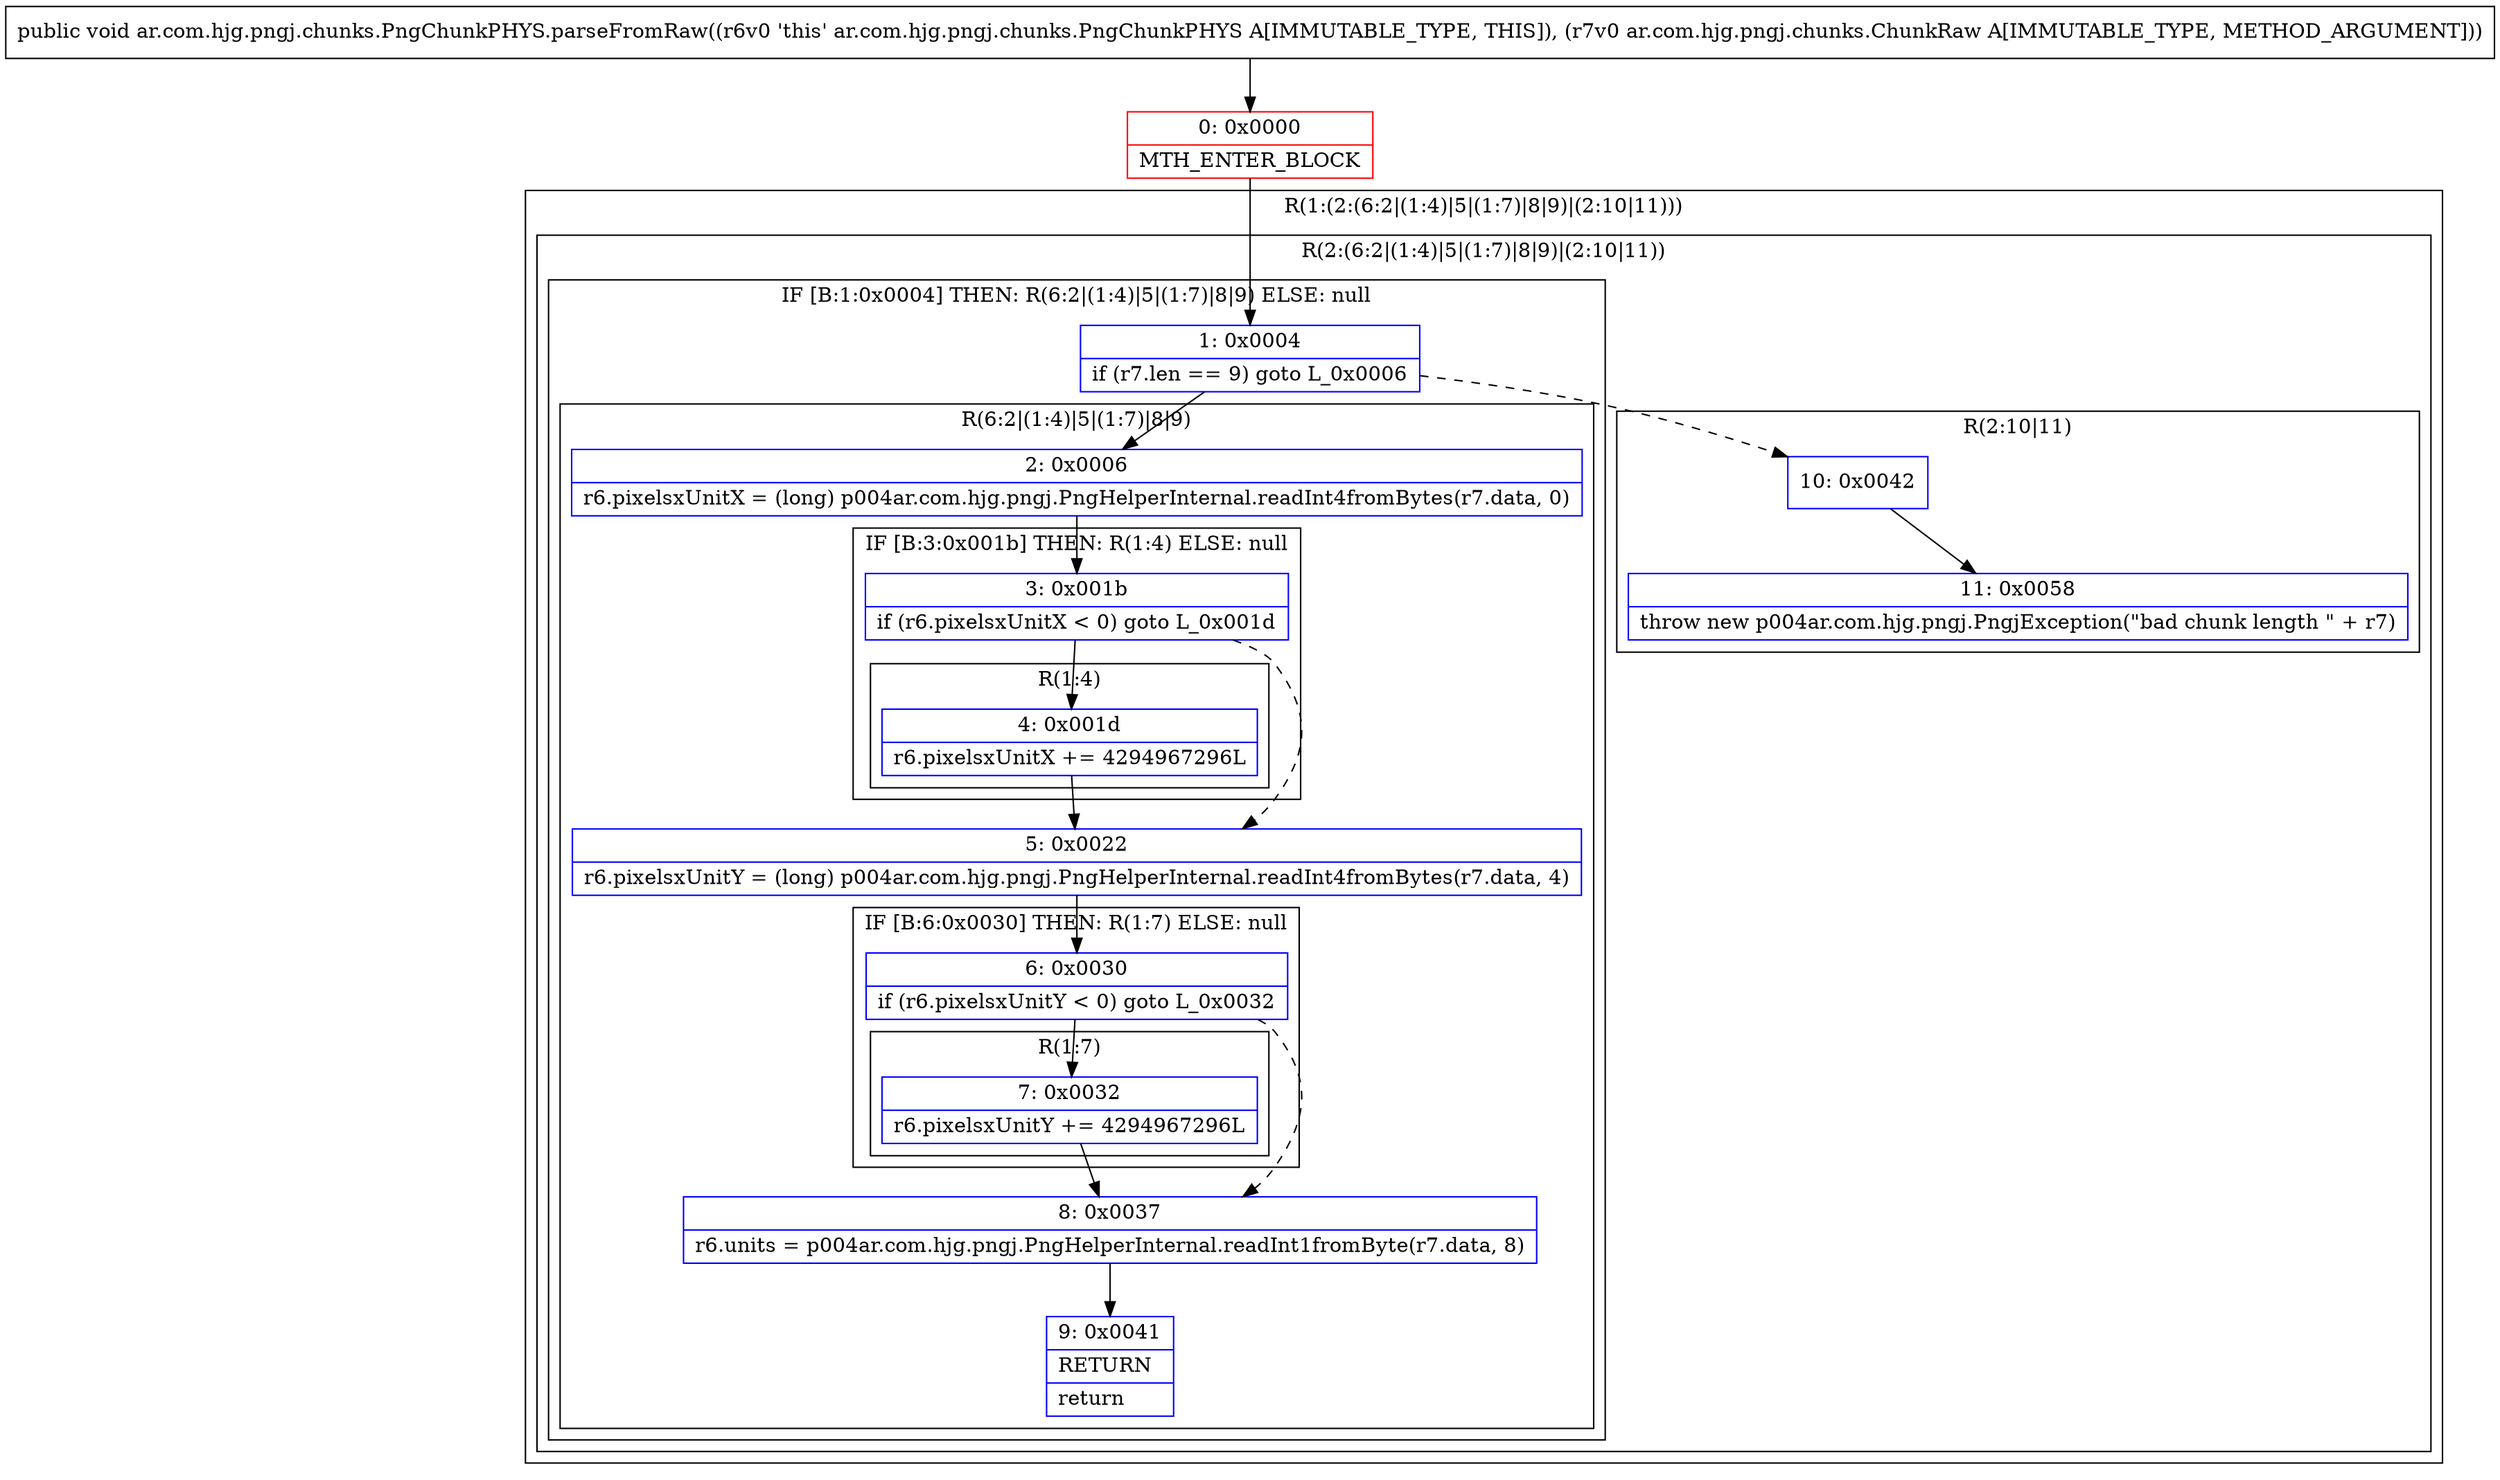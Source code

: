 digraph "CFG forar.com.hjg.pngj.chunks.PngChunkPHYS.parseFromRaw(Lar\/com\/hjg\/pngj\/chunks\/ChunkRaw;)V" {
subgraph cluster_Region_158961651 {
label = "R(1:(2:(6:2|(1:4)|5|(1:7)|8|9)|(2:10|11)))";
node [shape=record,color=blue];
subgraph cluster_Region_725032285 {
label = "R(2:(6:2|(1:4)|5|(1:7)|8|9)|(2:10|11))";
node [shape=record,color=blue];
subgraph cluster_IfRegion_682208571 {
label = "IF [B:1:0x0004] THEN: R(6:2|(1:4)|5|(1:7)|8|9) ELSE: null";
node [shape=record,color=blue];
Node_1 [shape=record,label="{1\:\ 0x0004|if (r7.len == 9) goto L_0x0006\l}"];
subgraph cluster_Region_1861327418 {
label = "R(6:2|(1:4)|5|(1:7)|8|9)";
node [shape=record,color=blue];
Node_2 [shape=record,label="{2\:\ 0x0006|r6.pixelsxUnitX = (long) p004ar.com.hjg.pngj.PngHelperInternal.readInt4fromBytes(r7.data, 0)\l}"];
subgraph cluster_IfRegion_724731392 {
label = "IF [B:3:0x001b] THEN: R(1:4) ELSE: null";
node [shape=record,color=blue];
Node_3 [shape=record,label="{3\:\ 0x001b|if (r6.pixelsxUnitX \< 0) goto L_0x001d\l}"];
subgraph cluster_Region_947698638 {
label = "R(1:4)";
node [shape=record,color=blue];
Node_4 [shape=record,label="{4\:\ 0x001d|r6.pixelsxUnitX += 4294967296L\l}"];
}
}
Node_5 [shape=record,label="{5\:\ 0x0022|r6.pixelsxUnitY = (long) p004ar.com.hjg.pngj.PngHelperInternal.readInt4fromBytes(r7.data, 4)\l}"];
subgraph cluster_IfRegion_1574504847 {
label = "IF [B:6:0x0030] THEN: R(1:7) ELSE: null";
node [shape=record,color=blue];
Node_6 [shape=record,label="{6\:\ 0x0030|if (r6.pixelsxUnitY \< 0) goto L_0x0032\l}"];
subgraph cluster_Region_1058760772 {
label = "R(1:7)";
node [shape=record,color=blue];
Node_7 [shape=record,label="{7\:\ 0x0032|r6.pixelsxUnitY += 4294967296L\l}"];
}
}
Node_8 [shape=record,label="{8\:\ 0x0037|r6.units = p004ar.com.hjg.pngj.PngHelperInternal.readInt1fromByte(r7.data, 8)\l}"];
Node_9 [shape=record,label="{9\:\ 0x0041|RETURN\l|return\l}"];
}
}
subgraph cluster_Region_2554657 {
label = "R(2:10|11)";
node [shape=record,color=blue];
Node_10 [shape=record,label="{10\:\ 0x0042}"];
Node_11 [shape=record,label="{11\:\ 0x0058|throw new p004ar.com.hjg.pngj.PngjException(\"bad chunk length \" + r7)\l}"];
}
}
}
Node_0 [shape=record,color=red,label="{0\:\ 0x0000|MTH_ENTER_BLOCK\l}"];
MethodNode[shape=record,label="{public void ar.com.hjg.pngj.chunks.PngChunkPHYS.parseFromRaw((r6v0 'this' ar.com.hjg.pngj.chunks.PngChunkPHYS A[IMMUTABLE_TYPE, THIS]), (r7v0 ar.com.hjg.pngj.chunks.ChunkRaw A[IMMUTABLE_TYPE, METHOD_ARGUMENT])) }"];
MethodNode -> Node_0;
Node_1 -> Node_2;
Node_1 -> Node_10[style=dashed];
Node_2 -> Node_3;
Node_3 -> Node_4;
Node_3 -> Node_5[style=dashed];
Node_4 -> Node_5;
Node_5 -> Node_6;
Node_6 -> Node_7;
Node_6 -> Node_8[style=dashed];
Node_7 -> Node_8;
Node_8 -> Node_9;
Node_10 -> Node_11;
Node_0 -> Node_1;
}

